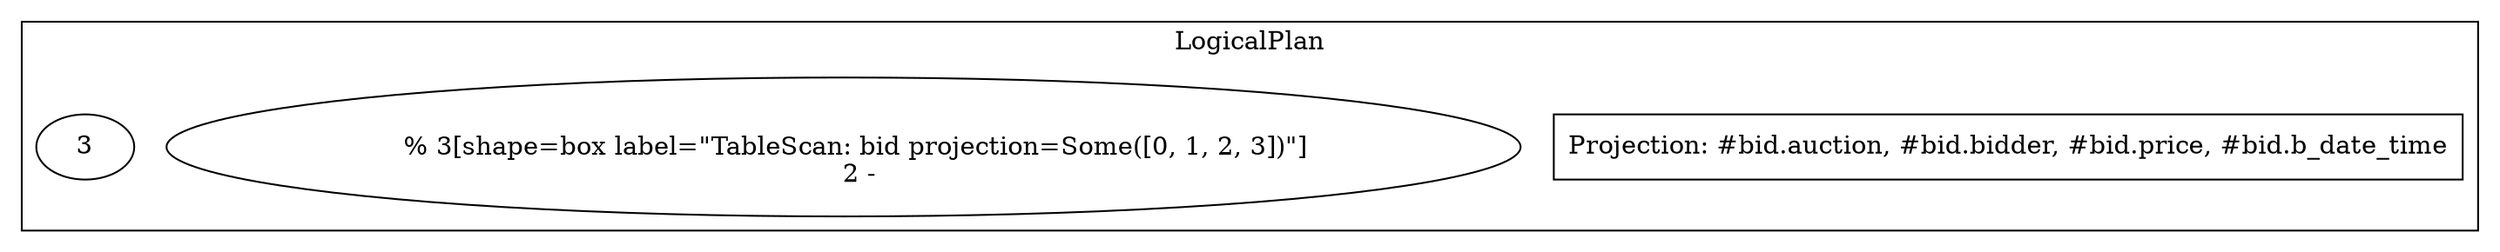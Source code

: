 
digraph {
  subgraph cluster_1
  {
    graph[label="LogicalPlan"]
    2[shape=box label="Projection: #bid.auction, #bid.bidder, #bid.price, #bid.b_date_time"]<
   % 3[shape=box label="TableScan: bid projection=Some([0, 1, 2, 3])"]
    2 -> 3 [arrowhead=none, arrowtail=normal, dir=back]
  }
  subgraph cluster_4
  {
    graph[label="Detailed LogicalPlan"]
  }
}
